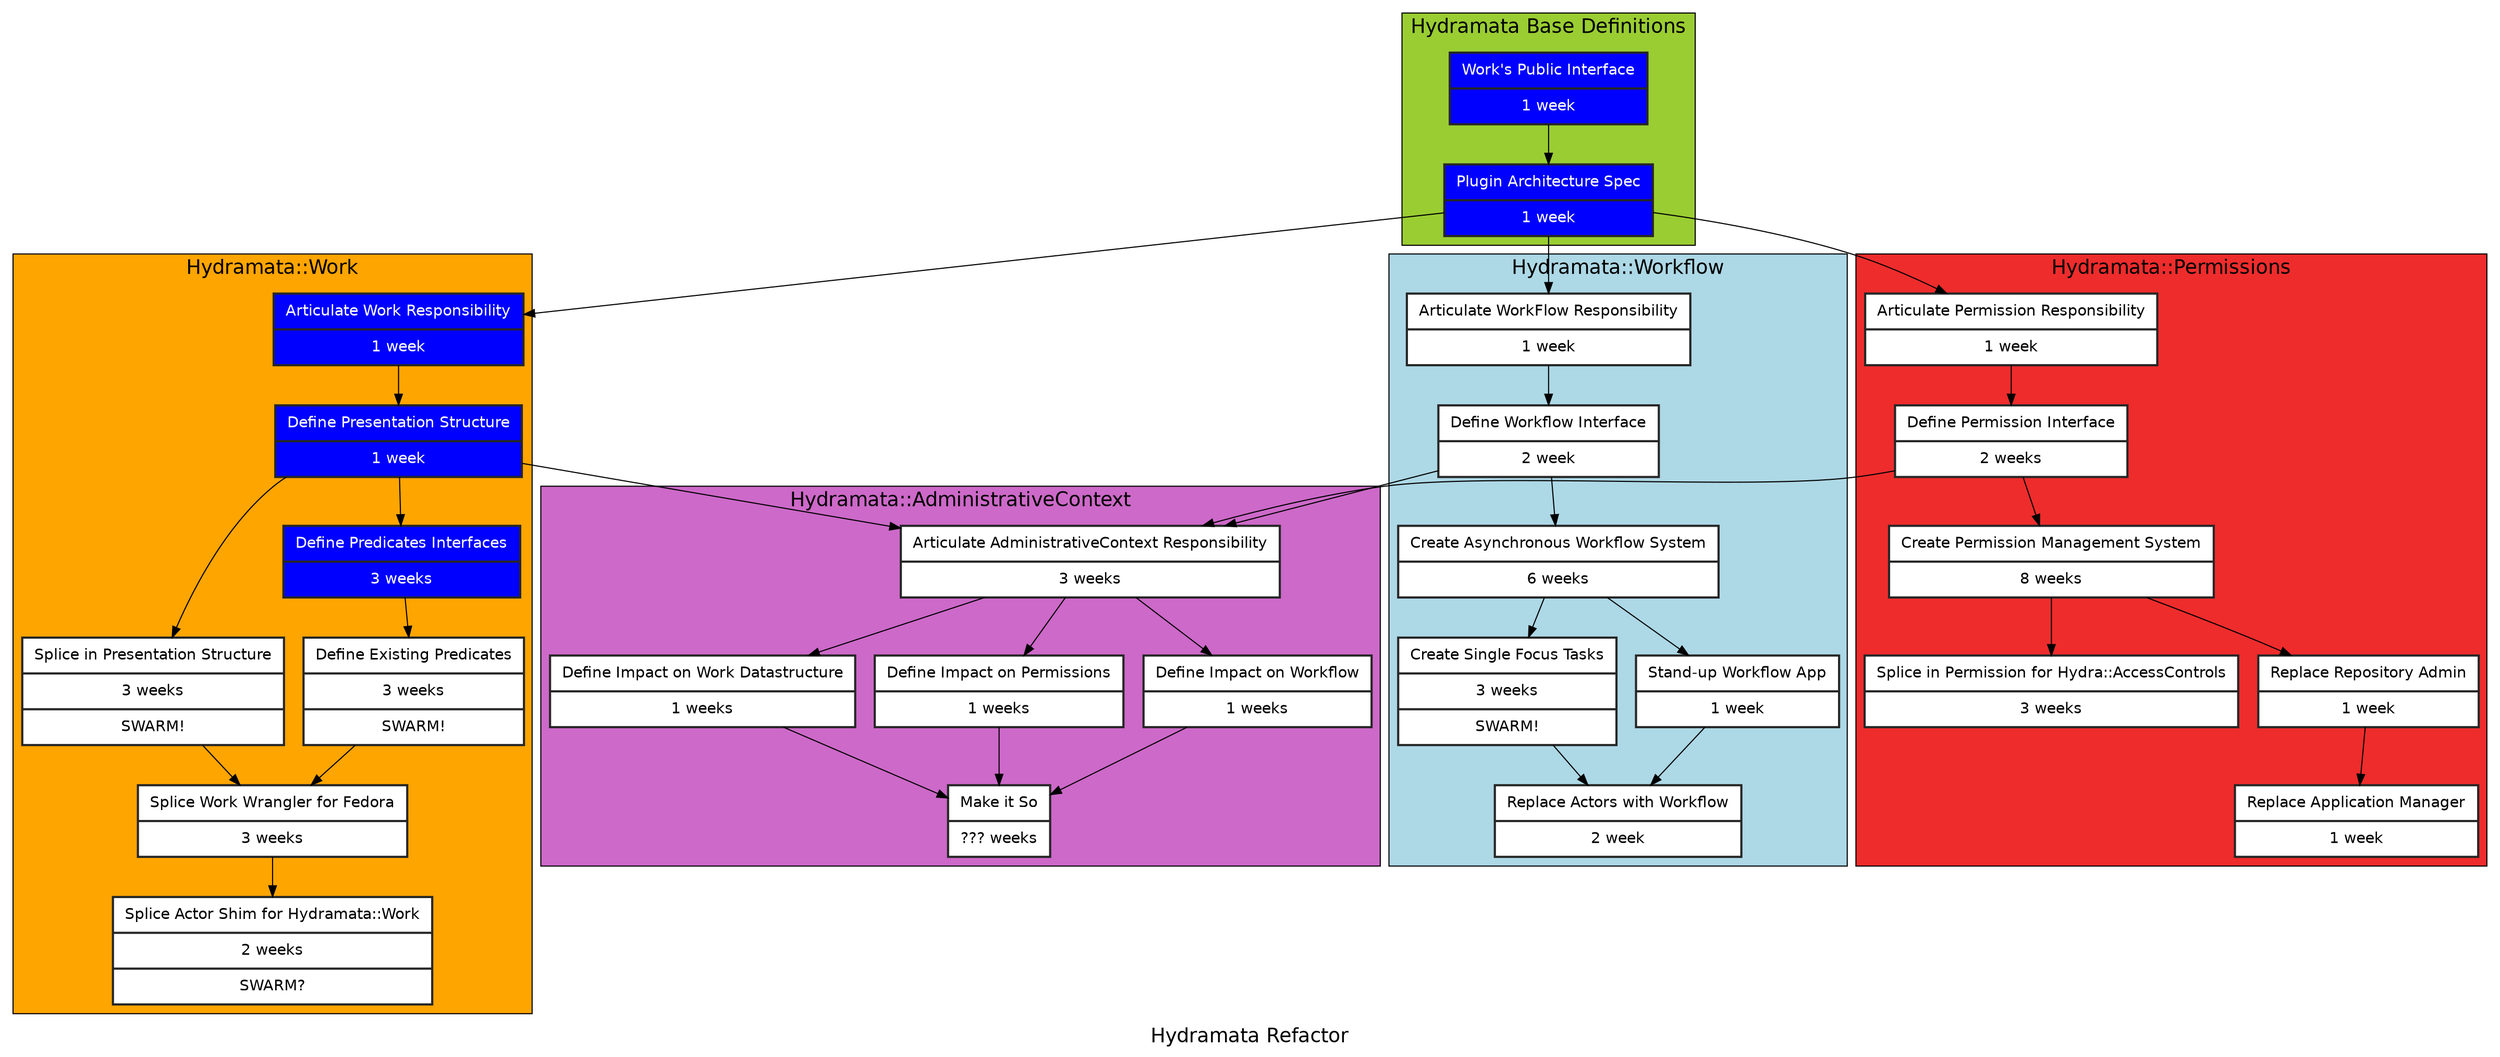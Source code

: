 digraph "G" {
    label="Hydramata Refactor"
    compound=true;
    fontname=Helvetica
    fontsize=18
    node[color="grey15" fillcolor=white style=filled shape=record penwidth=2 margin="0.15, 0.125"];

    subgraph cluster_1 {
      label="Hydramata Base Definitions"
      fillcolor=olivedrab3
      style=filled
      define_works_public_interface[label="{ Work's Public Interface | 1 week }" fillcolor=blue fontcolor=white fontname=Helvetica]
      define_plugin_architecture_spec[label="{ Plugin Architecture Spec | 1 week }" fillcolor=blue fontcolor=white fontname=Helvetica]
    }

    subgraph cluster_2 {
      label="Hydramata::Work"
      fillcolor=orange
      style=filled
      articulate_work_responsibility[label="{Articulate Work Responsibility | 1 week }" fillcolor=blue fontcolor=white fontname=Helvetica]
      define_presentation_structure[label="{ Define Presentation Structure | 1 week }" fillcolor=blue fontcolor=white fontname=Helvetica]
      splice_presentation_structure[label="{ Splice in Presentation Structure | 3 weeks | SWARM! }" fontname=Helvetica]
      define_predicate_interfaces[label="{ Define Predicates Interfaces | 3 weeks }" fillcolor=blue fontcolor=white fontname=Helvetica]
      define_existing_predicates[label="{ Define Existing Predicates | 3 weeks | SWARM! }" fontname=Helvetica]
      splice_work_wrangler[label="{ Splice Work Wrangler for Fedora | 3 weeks }" fontname=Helvetica]
      splice_actor_shim[label="{ Splice Actor Shim for Hydramata::Work | 2 weeks | SWARM? }" fontname=Helvetica]
    }

    subgraph cluster_3 {
      label="Hydramata::Workflow"
      fillcolor=lightblue
      style=filled
      articulate_workflow_responsibility[label="{Articulate WorkFlow Responsibility | 1 week }" fontname=Helvetica]
      define_workflow_interface[label="{Define Workflow Interface | 2 week }" fontname=Helvetica]
      create_asynchronous_workflow[label="{ Create Asynchronous Workflow System | 6 weeks }" fontname=Helvetica]
      create_exsting_tasks[label="{ Create Single Focus Tasks | 3 weeks | SWARM! }" fontname=Helvetica]
      stand_up_workflow_app[label="{ Stand-up Workflow App | 1 week }" fontname=Helvetica]
      replace_existing_actors[label="{ Replace Actors with Workflow | 2 week }" fontname=Helvetica]
    }

    subgraph cluster_4 {
      label="Hydramata::Permissions"
      fillcolor=firebrick2
      style=filled
      articulate_permission_responsibility[label="{ Articulate Permission Responsibility | 1 week }" fontname=Helvetica]
      define_permission_interface[label="{ Define Permission Interface | 2 weeks }" fontname=Helvetica]
      define_permission_management_system[label="{ Create Permission Management System | 8 weeks }" fontname=Helvetica]
      splice_in_hacl[label="{ Splice in Permission for Hydra::AccessControls | 3 weeks }" fontname=Helvetica]
      replace_repository_admin[label="{ Replace Repository Admin | 1 week }" fontname=Helvetica]
      replace_application_manager[label="{ Replace Application Manager | 1 week }" fontname=Helvetica]
    }

    subgraph cluster_5 {
      label="Hydramata::AdministrativeContext"
      fillcolor=orchid3
      style=filled
      articulate_administrative_context_responsibility[label="{ Articulate AdministrativeContext Responsibility | 3 weeks }" fontname=Helvetica]
      define_impact_on_work[label="{ Define Impact on Work Datastructure | 1 weeks }" fontname=Helvetica]
      define_impact_on_permissions[label="{ Define Impact on Permissions | 1 weeks }" fontname=Helvetica]
      define_impact_on_workflow[label="{ Define Impact on Workflow | 1 weeks }" fontname=Helvetica]
      make_it_so[label="{ Make it So | ??? weeks }" fontname=Helvetica]
    }

    define_works_public_interface -> define_plugin_architecture_spec
    define_plugin_architecture_spec -> articulate_work_responsibility -> define_presentation_structure
    define_plugin_architecture_spec -> articulate_permission_responsibility -> define_permission_interface
    define_plugin_architecture_spec -> articulate_workflow_responsibility -> define_workflow_interface -> create_asynchronous_workflow

    define_presentation_structure -> articulate_administrative_context_responsibility
    define_permission_interface -> articulate_administrative_context_responsibility
    define_workflow_interface -> articulate_administrative_context_responsibility
    articulate_administrative_context_responsibility -> define_impact_on_work -> make_it_so
    articulate_administrative_context_responsibility -> define_impact_on_workflow -> make_it_so
    articulate_administrative_context_responsibility -> define_impact_on_permissions -> make_it_so

    define_permission_interface -> define_permission_management_system
    define_permission_management_system -> replace_repository_admin
    replace_repository_admin -> replace_application_manager
    define_permission_management_system -> splice_in_hacl
    define_presentation_structure -> splice_presentation_structure
    define_presentation_structure -> define_predicate_interfaces
    define_predicate_interfaces -> define_existing_predicates
    splice_presentation_structure -> splice_work_wrangler
    define_existing_predicates -> splice_work_wrangler
    splice_work_wrangler -> splice_actor_shim
    create_asynchronous_workflow -> create_exsting_tasks
    create_asynchronous_workflow -> stand_up_workflow_app
    stand_up_workflow_app -> replace_existing_actors
    create_exsting_tasks -> replace_existing_actors
}
